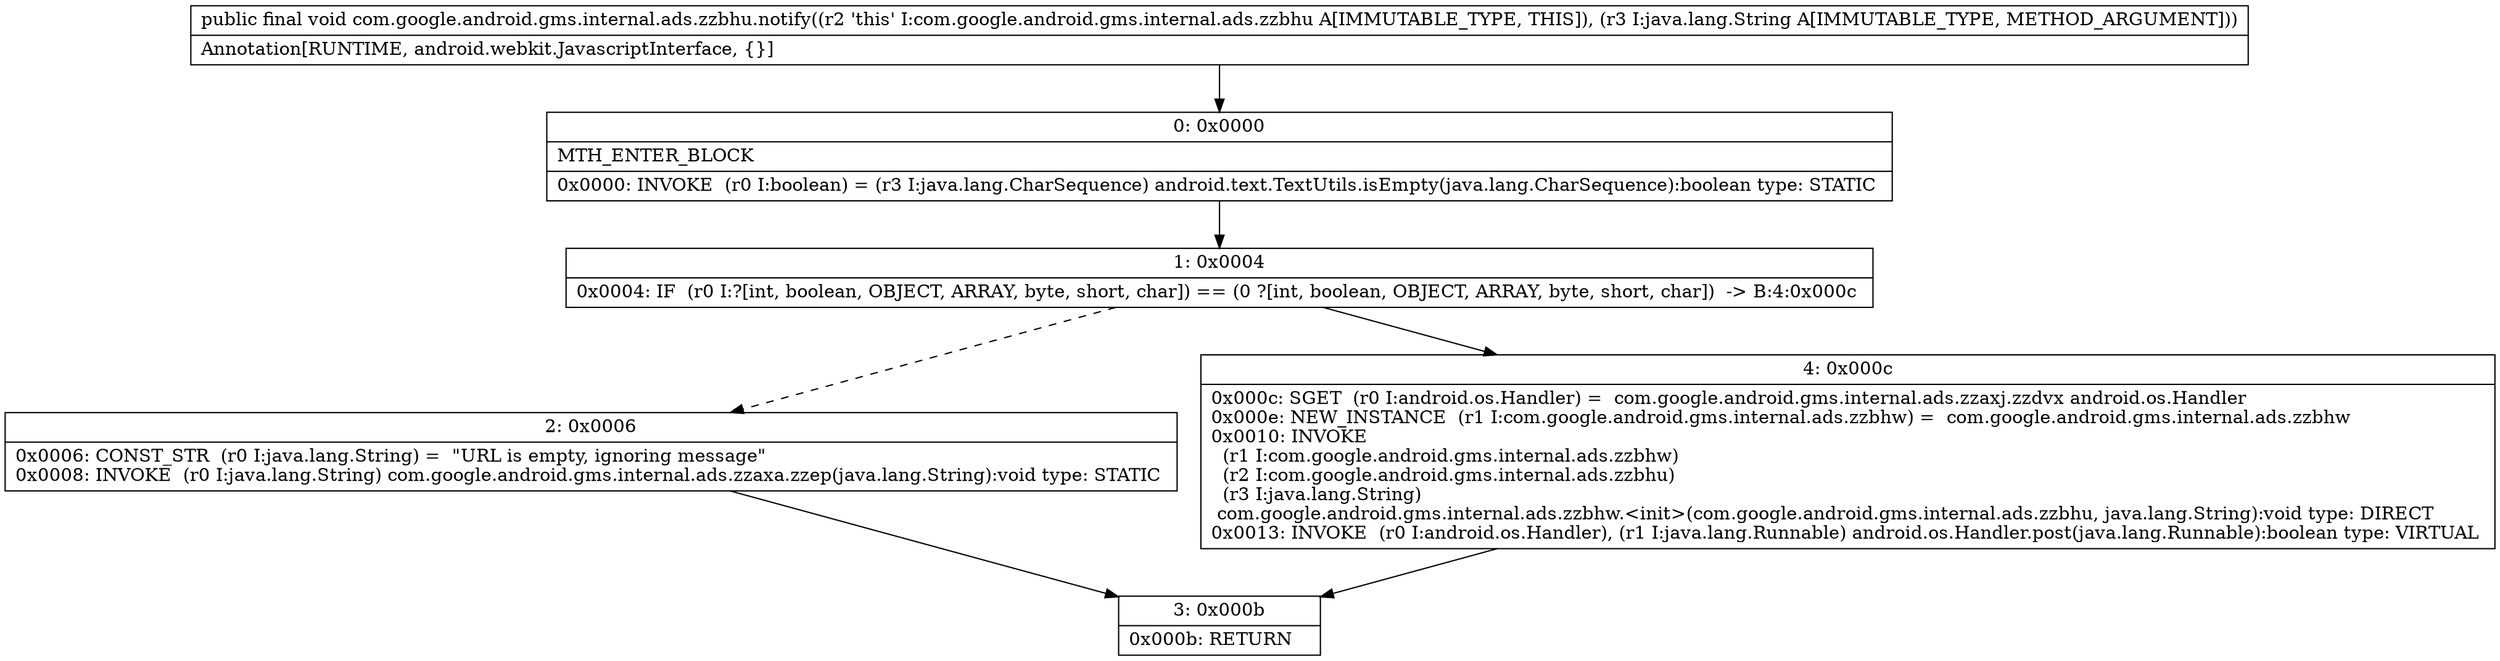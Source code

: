 digraph "CFG forcom.google.android.gms.internal.ads.zzbhu.notify(Ljava\/lang\/String;)V" {
Node_0 [shape=record,label="{0\:\ 0x0000|MTH_ENTER_BLOCK\l|0x0000: INVOKE  (r0 I:boolean) = (r3 I:java.lang.CharSequence) android.text.TextUtils.isEmpty(java.lang.CharSequence):boolean type: STATIC \l}"];
Node_1 [shape=record,label="{1\:\ 0x0004|0x0004: IF  (r0 I:?[int, boolean, OBJECT, ARRAY, byte, short, char]) == (0 ?[int, boolean, OBJECT, ARRAY, byte, short, char])  \-\> B:4:0x000c \l}"];
Node_2 [shape=record,label="{2\:\ 0x0006|0x0006: CONST_STR  (r0 I:java.lang.String) =  \"URL is empty, ignoring message\" \l0x0008: INVOKE  (r0 I:java.lang.String) com.google.android.gms.internal.ads.zzaxa.zzep(java.lang.String):void type: STATIC \l}"];
Node_3 [shape=record,label="{3\:\ 0x000b|0x000b: RETURN   \l}"];
Node_4 [shape=record,label="{4\:\ 0x000c|0x000c: SGET  (r0 I:android.os.Handler) =  com.google.android.gms.internal.ads.zzaxj.zzdvx android.os.Handler \l0x000e: NEW_INSTANCE  (r1 I:com.google.android.gms.internal.ads.zzbhw) =  com.google.android.gms.internal.ads.zzbhw \l0x0010: INVOKE  \l  (r1 I:com.google.android.gms.internal.ads.zzbhw)\l  (r2 I:com.google.android.gms.internal.ads.zzbhu)\l  (r3 I:java.lang.String)\l com.google.android.gms.internal.ads.zzbhw.\<init\>(com.google.android.gms.internal.ads.zzbhu, java.lang.String):void type: DIRECT \l0x0013: INVOKE  (r0 I:android.os.Handler), (r1 I:java.lang.Runnable) android.os.Handler.post(java.lang.Runnable):boolean type: VIRTUAL \l}"];
MethodNode[shape=record,label="{public final void com.google.android.gms.internal.ads.zzbhu.notify((r2 'this' I:com.google.android.gms.internal.ads.zzbhu A[IMMUTABLE_TYPE, THIS]), (r3 I:java.lang.String A[IMMUTABLE_TYPE, METHOD_ARGUMENT]))  | Annotation[RUNTIME, android.webkit.JavascriptInterface, \{\}]\l}"];
MethodNode -> Node_0;
Node_0 -> Node_1;
Node_1 -> Node_2[style=dashed];
Node_1 -> Node_4;
Node_2 -> Node_3;
Node_4 -> Node_3;
}

